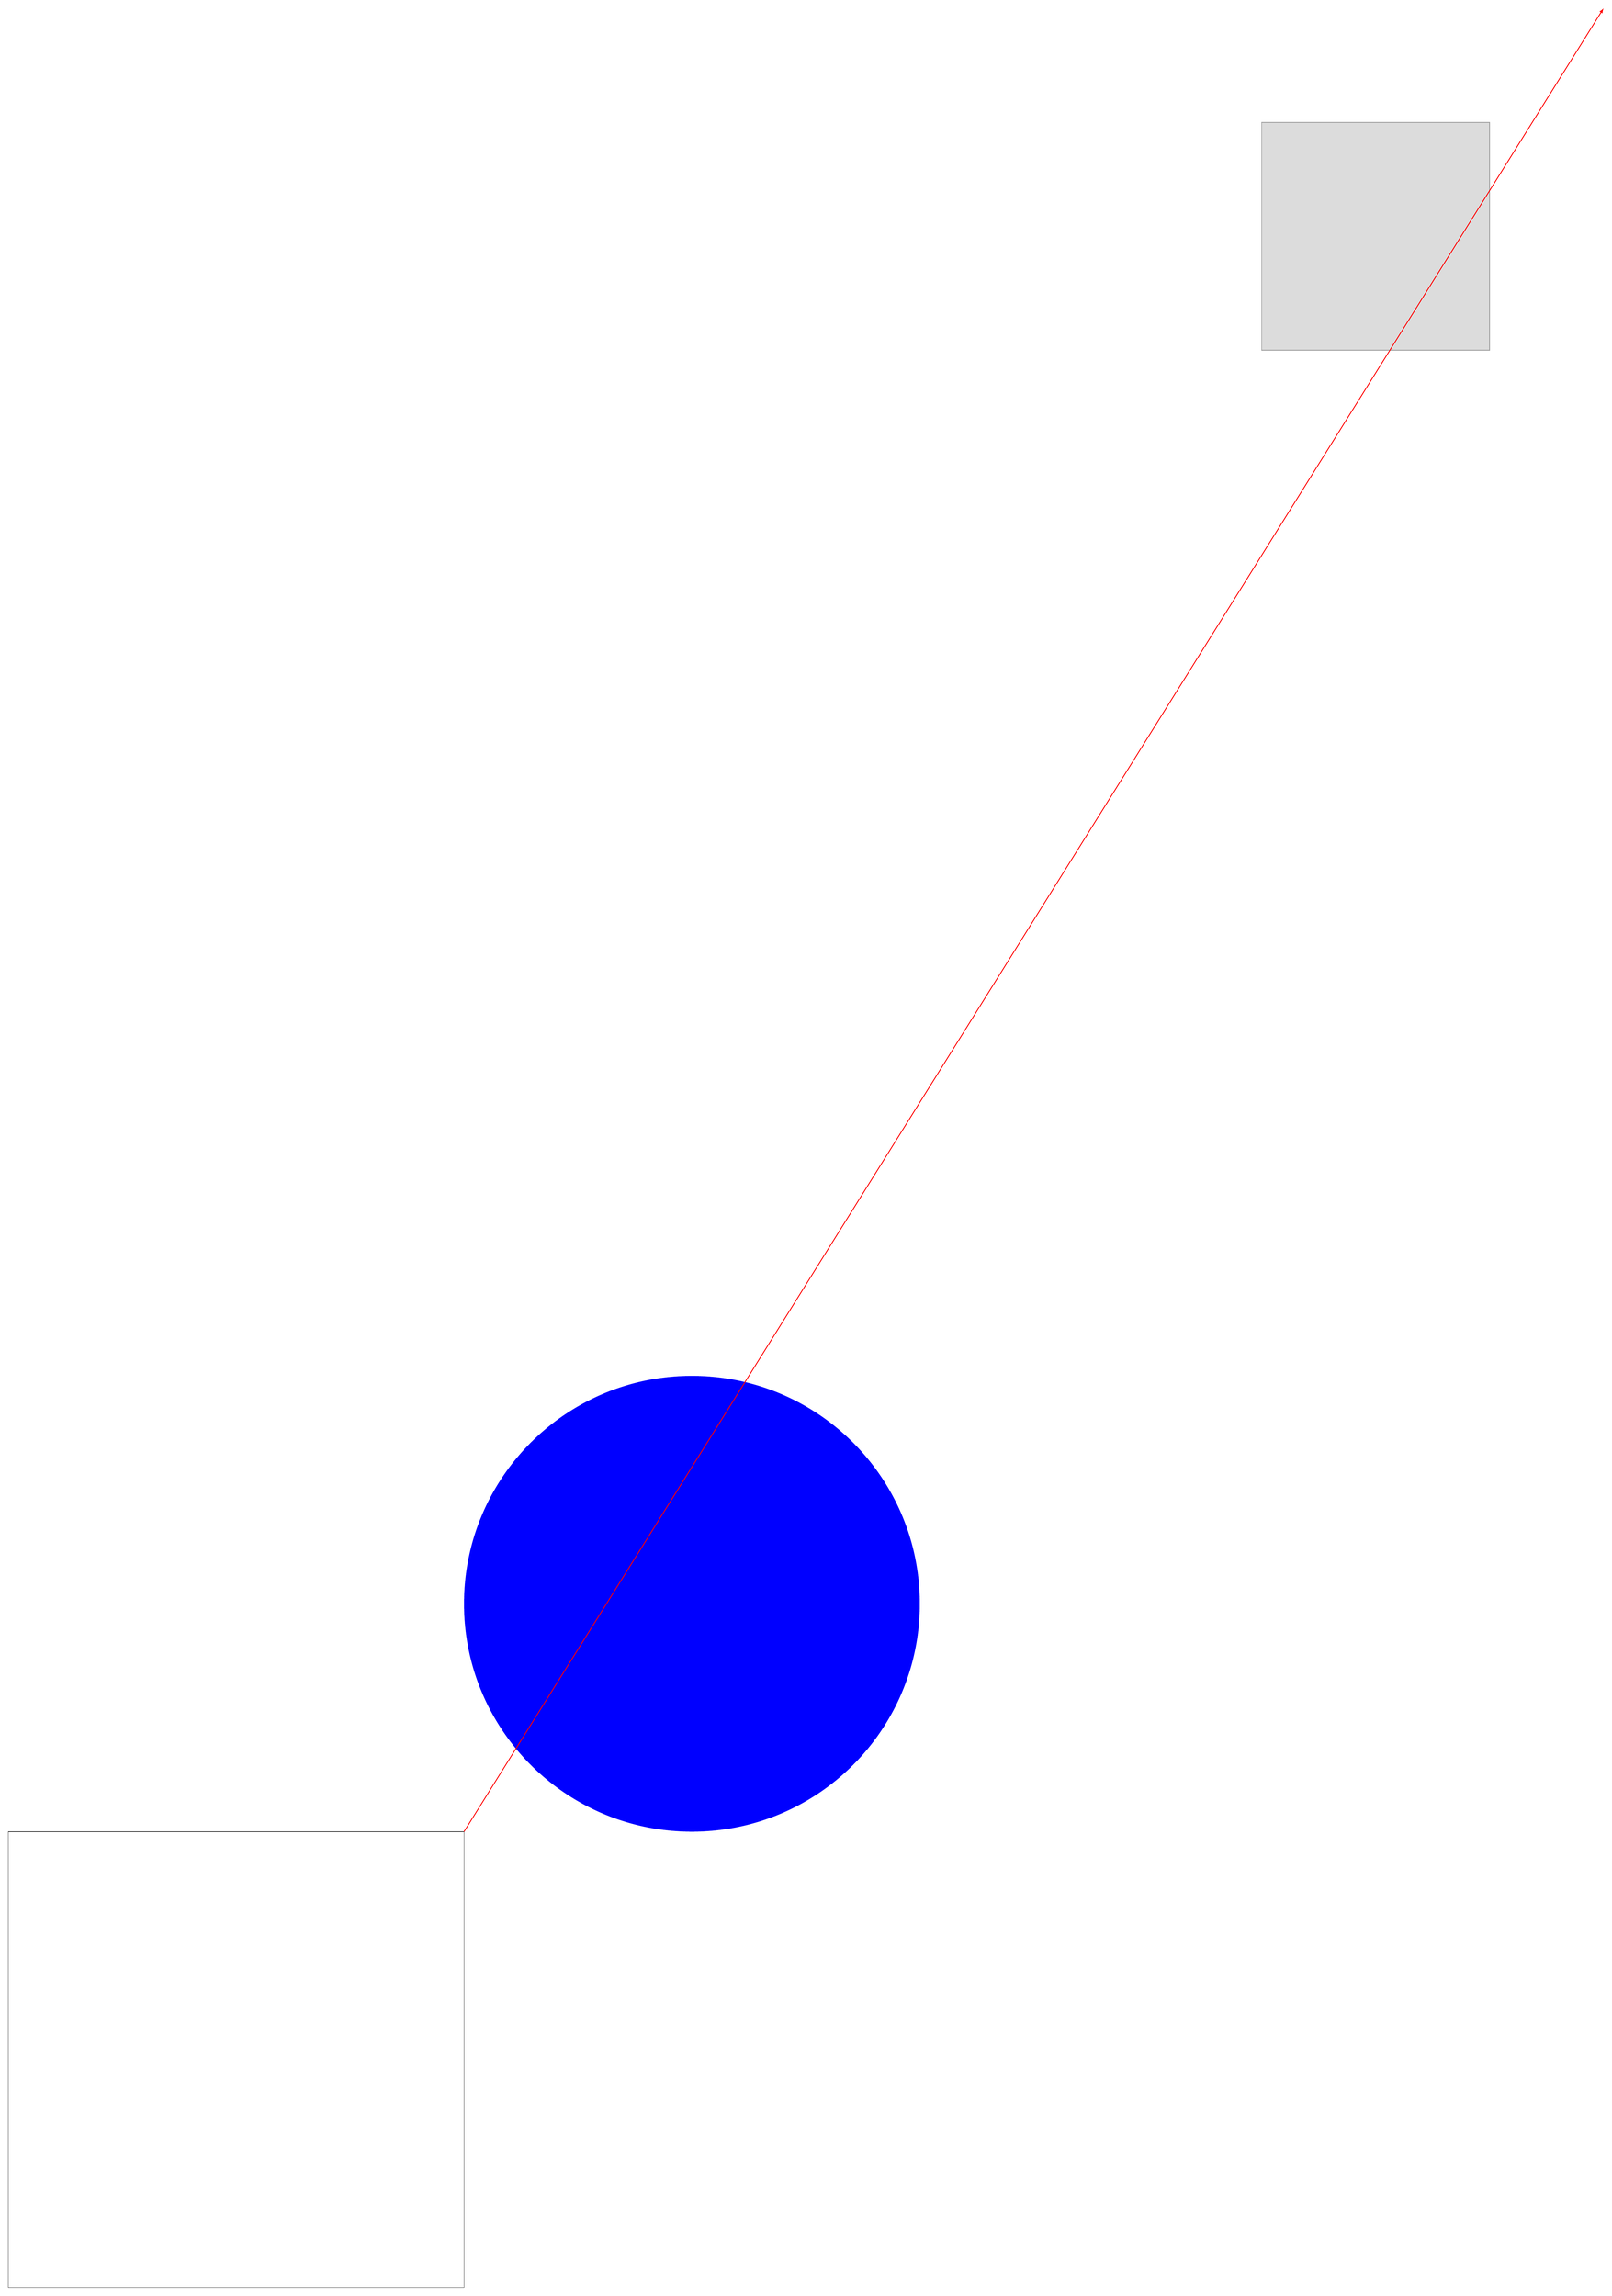 \begin{tikzpicture}[anchor=south west,text depth=0,x={(1pt,0pt)},y={(0pt,-1pt)}]
\path[fill=none,draw=black,line width=0.176mm,] (0,2267.72) -- (566.93,2267.72) -- (566.93,2834.65) -- (0,2834.65) -- cycle;
\path[fill=blue,draw=none,line width=0mm,] (850.39,1984.25) circle (283.46);
\path[fill={rgb,255:red,220;green,220;blue,220},draw={rgb,255:red,160;green,160;blue,160},line width=0.353mm,] (1559.06,141.73) -- (1842.52,141.73) -- (1842.52,425.2) -- (1559.06,425.2) -- cycle;
\path[-latex,fill=red,draw=red,line width=0.353mm,] (566.93,2267.72) -- (1984.25,0);
\end{tikzpicture}

